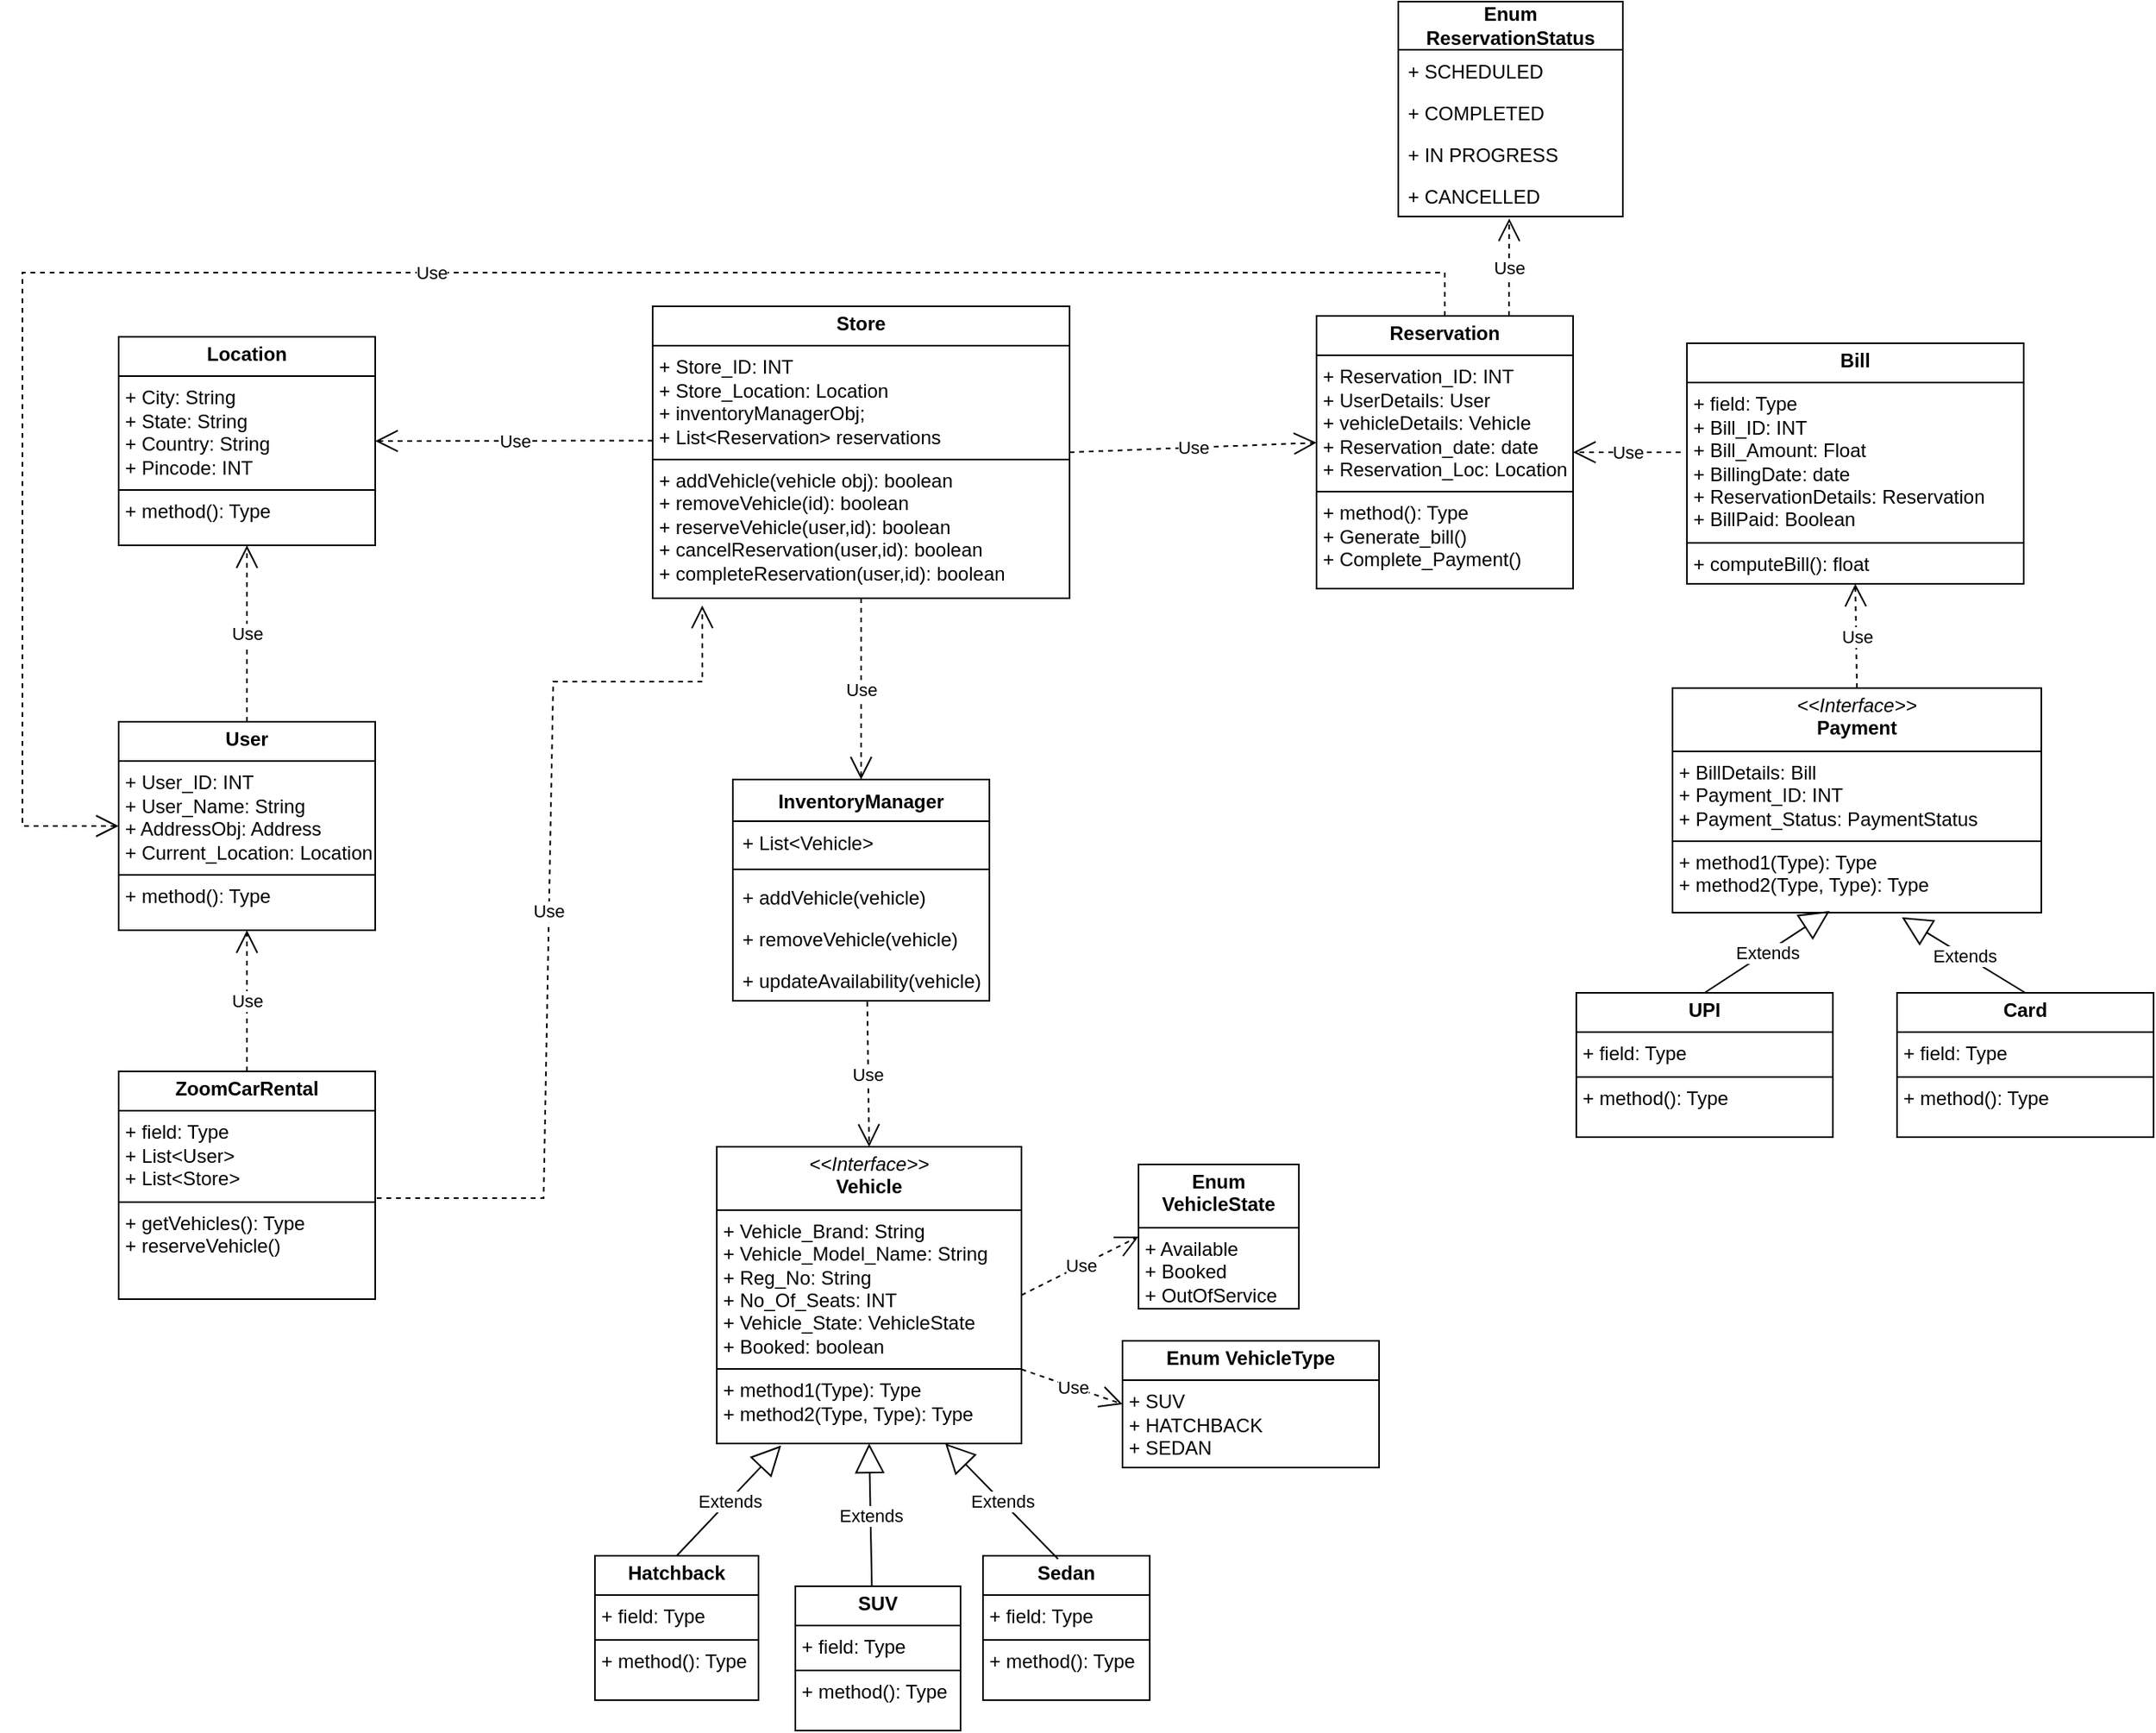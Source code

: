 <mxfile version="27.0.9">
  <diagram name="Page-1" id="F18w7TmQ5t2BsCX9PAk7">
    <mxGraphModel dx="1681" dy="1060" grid="0" gridSize="10" guides="1" tooltips="1" connect="1" arrows="1" fold="1" page="0" pageScale="1" pageWidth="850" pageHeight="1100" background="none" math="0" shadow="0">
      <root>
        <mxCell id="0" />
        <mxCell id="1" parent="0" />
        <mxCell id="BDTAJl1ezgsDriHyYMR8-1" value="&lt;p style=&quot;margin:0px;margin-top:4px;text-align:center;&quot;&gt;&lt;b&gt;User&lt;/b&gt;&lt;/p&gt;&lt;hr size=&quot;1&quot; style=&quot;border-style:solid;&quot;&gt;&lt;p style=&quot;margin:0px;margin-left:4px;&quot;&gt;&lt;span style=&quot;background-color: transparent; color: light-dark(rgb(0, 0, 0), rgb(255, 255, 255));&quot;&gt;+ User_ID: INT&lt;/span&gt;&lt;/p&gt;&lt;p style=&quot;margin:0px;margin-left:4px;&quot;&gt;+ User_Name: String&lt;/p&gt;&lt;p style=&quot;margin:0px;margin-left:4px;&quot;&gt;+ AddressObj: Address&lt;/p&gt;&lt;p style=&quot;margin:0px;margin-left:4px;&quot;&gt;+ Current_Location: Location&lt;/p&gt;&lt;hr size=&quot;1&quot; style=&quot;border-style:solid;&quot;&gt;&lt;p style=&quot;margin:0px;margin-left:4px;&quot;&gt;+ method(): Type&lt;/p&gt;" style="verticalAlign=top;align=left;overflow=fill;html=1;whiteSpace=wrap;" parent="1" vertex="1">
          <mxGeometry x="-80" y="200" width="160" height="130" as="geometry" />
        </mxCell>
        <mxCell id="BDTAJl1ezgsDriHyYMR8-3" value="&lt;p style=&quot;margin:0px;margin-top:4px;text-align:center;&quot;&gt;&lt;b&gt;Location&lt;/b&gt;&lt;/p&gt;&lt;hr size=&quot;1&quot; style=&quot;border-style:solid;&quot;&gt;&lt;p style=&quot;margin:0px;margin-left:4px;&quot;&gt;&lt;span style=&quot;background-color: transparent; color: light-dark(rgb(0, 0, 0), rgb(255, 255, 255));&quot;&gt;+ City: String&lt;/span&gt;&lt;/p&gt;&lt;p style=&quot;margin:0px;margin-left:4px;&quot;&gt;+ State: String&lt;/p&gt;&lt;p style=&quot;margin:0px;margin-left:4px;&quot;&gt;+ Country: String&lt;/p&gt;&lt;p style=&quot;margin:0px;margin-left:4px;&quot;&gt;+ Pincode: INT&lt;/p&gt;&lt;hr size=&quot;1&quot; style=&quot;border-style:solid;&quot;&gt;&lt;p style=&quot;margin:0px;margin-left:4px;&quot;&gt;+ method(): Type&lt;/p&gt;" style="verticalAlign=top;align=left;overflow=fill;html=1;whiteSpace=wrap;" parent="1" vertex="1">
          <mxGeometry x="-80" y="-40" width="160" height="130" as="geometry" />
        </mxCell>
        <mxCell id="BDTAJl1ezgsDriHyYMR8-4" value="Use" style="endArrow=open;endSize=12;dashed=1;html=1;rounded=0;exitX=0.5;exitY=0;exitDx=0;exitDy=0;entryX=0.5;entryY=1;entryDx=0;entryDy=0;" parent="1" source="BDTAJl1ezgsDriHyYMR8-1" target="BDTAJl1ezgsDriHyYMR8-3" edge="1">
          <mxGeometry width="160" relative="1" as="geometry">
            <mxPoint x="140" y="180" as="sourcePoint" />
            <mxPoint x="300" y="180" as="targetPoint" />
          </mxGeometry>
        </mxCell>
        <mxCell id="BDTAJl1ezgsDriHyYMR8-16" value="&lt;p style=&quot;margin:0px;margin-top:4px;text-align:center;&quot;&gt;&lt;b&gt;Store&lt;/b&gt;&lt;/p&gt;&lt;hr size=&quot;1&quot; style=&quot;border-style:solid;&quot;&gt;&lt;p style=&quot;margin:0px;margin-left:4px;&quot;&gt;&lt;span style=&quot;background-color: transparent; color: light-dark(rgb(0, 0, 0), rgb(255, 255, 255));&quot;&gt;+ Store_ID: INT&lt;/span&gt;&lt;/p&gt;&lt;p style=&quot;margin:0px;margin-left:4px;&quot;&gt;+ Store_Location: Location&lt;/p&gt;&lt;p style=&quot;margin:0px;margin-left:4px;&quot;&gt;+ inventoryManagerObj;&lt;/p&gt;&lt;p style=&quot;margin:0px;margin-left:4px;&quot;&gt;+ List&amp;lt;Reservation&amp;gt; reservations&lt;/p&gt;&lt;hr size=&quot;1&quot; style=&quot;border-style:solid;&quot;&gt;&lt;p style=&quot;margin:0px;margin-left:4px;&quot;&gt;&lt;span style=&quot;background-color: transparent; color: light-dark(rgb(0, 0, 0), rgb(255, 255, 255));&quot;&gt;+ addVehicle(vehicle obj): boolean&lt;/span&gt;&lt;/p&gt;&lt;p style=&quot;margin:0px;margin-left:4px;&quot;&gt;+ removeVehicle(id): boolean&lt;/p&gt;&lt;p style=&quot;margin:0px;margin-left:4px;&quot;&gt;+ reserveVehicle(user,id): boolean&lt;/p&gt;&lt;p style=&quot;margin:0px;margin-left:4px;&quot;&gt;+ cancelReservation(user,id): boolean&lt;/p&gt;&lt;p style=&quot;margin:0px;margin-left:4px;&quot;&gt;+ completeReservation(user,id): boolean&lt;/p&gt;" style="verticalAlign=top;align=left;overflow=fill;html=1;whiteSpace=wrap;" parent="1" vertex="1">
          <mxGeometry x="253" y="-59" width="260" height="182" as="geometry" />
        </mxCell>
        <mxCell id="BDTAJl1ezgsDriHyYMR8-17" value="Use" style="endArrow=open;endSize=12;dashed=1;html=1;rounded=0;entryX=1;entryY=0.5;entryDx=0;entryDy=0;exitX=0;exitY=0.46;exitDx=0;exitDy=0;exitPerimeter=0;" parent="1" source="BDTAJl1ezgsDriHyYMR8-16" target="BDTAJl1ezgsDriHyYMR8-3" edge="1">
          <mxGeometry width="160" relative="1" as="geometry">
            <mxPoint x="610" y="30" as="sourcePoint" />
            <mxPoint x="360.96" y="32.02" as="targetPoint" />
          </mxGeometry>
        </mxCell>
        <mxCell id="BDTAJl1ezgsDriHyYMR8-18" value="" style="group" parent="1" vertex="1" connectable="0">
          <mxGeometry x="123" y="465" width="560" height="330" as="geometry" />
        </mxCell>
        <mxCell id="BDTAJl1ezgsDriHyYMR8-8" value="&lt;p style=&quot;margin:0px;margin-top:4px;text-align:center;&quot;&gt;&lt;i&gt;&amp;lt;&amp;lt;Interface&amp;gt;&amp;gt;&lt;/i&gt;&lt;br&gt;&lt;b&gt;Vehicle&lt;/b&gt;&lt;/p&gt;&lt;hr size=&quot;1&quot; style=&quot;border-style:solid;&quot;&gt;&lt;p style=&quot;margin:0px;margin-left:4px;&quot;&gt;&lt;span style=&quot;background-color: transparent; color: light-dark(rgb(0, 0, 0), rgb(255, 255, 255));&quot;&gt;+ Vehicle_Brand: String&lt;/span&gt;&lt;/p&gt;&lt;p style=&quot;margin:0px;margin-left:4px;&quot;&gt;&lt;span style=&quot;background-color: transparent; color: light-dark(rgb(0, 0, 0), rgb(255, 255, 255));&quot;&gt;+ Vehicle_Model_Name: String&lt;/span&gt;&lt;/p&gt;&lt;p style=&quot;margin:0px;margin-left:4px;&quot;&gt;+ Reg_No: String&lt;/p&gt;&lt;p style=&quot;margin:0px;margin-left:4px;&quot;&gt;+ No_Of_Seats: INT&lt;/p&gt;&lt;p style=&quot;margin:0px;margin-left:4px;&quot;&gt;+ Vehicle_State: VehicleState&lt;/p&gt;&lt;p style=&quot;margin:0px;margin-left:4px;&quot;&gt;+ Booked: boolean&lt;/p&gt;&lt;hr size=&quot;1&quot; style=&quot;border-style:solid;&quot;&gt;&lt;p style=&quot;margin:0px;margin-left:4px;&quot;&gt;+ method1(Type): Type&lt;br&gt;+ method2(Type, Type): Type&lt;/p&gt;" style="verticalAlign=top;align=left;overflow=fill;html=1;whiteSpace=wrap;" parent="BDTAJl1ezgsDriHyYMR8-18" vertex="1">
          <mxGeometry x="170" width="190" height="185" as="geometry" />
        </mxCell>
        <mxCell id="BDTAJl1ezgsDriHyYMR8-9" value="&lt;p style=&quot;margin:0px;margin-top:4px;text-align:center;&quot;&gt;&lt;b&gt;Hatchback&lt;/b&gt;&lt;/p&gt;&lt;hr size=&quot;1&quot; style=&quot;border-style:solid;&quot;&gt;&lt;p style=&quot;margin:0px;margin-left:4px;&quot;&gt;+ field: Type&lt;/p&gt;&lt;hr size=&quot;1&quot; style=&quot;border-style:solid;&quot;&gt;&lt;p style=&quot;margin:0px;margin-left:4px;&quot;&gt;+ method(): Type&lt;/p&gt;" style="verticalAlign=top;align=left;overflow=fill;html=1;whiteSpace=wrap;" parent="BDTAJl1ezgsDriHyYMR8-18" vertex="1">
          <mxGeometry x="94" y="255" width="102" height="90" as="geometry" />
        </mxCell>
        <mxCell id="BDTAJl1ezgsDriHyYMR8-10" value="&lt;p style=&quot;margin:0px;margin-top:4px;text-align:center;&quot;&gt;&lt;b&gt;SUV&lt;/b&gt;&lt;/p&gt;&lt;hr size=&quot;1&quot; style=&quot;border-style:solid;&quot;&gt;&lt;p style=&quot;margin:0px;margin-left:4px;&quot;&gt;+ field: Type&lt;/p&gt;&lt;hr size=&quot;1&quot; style=&quot;border-style:solid;&quot;&gt;&lt;p style=&quot;margin:0px;margin-left:4px;&quot;&gt;+ method(): Type&lt;/p&gt;" style="verticalAlign=top;align=left;overflow=fill;html=1;whiteSpace=wrap;" parent="BDTAJl1ezgsDriHyYMR8-18" vertex="1">
          <mxGeometry x="219" y="274" width="103" height="90" as="geometry" />
        </mxCell>
        <mxCell id="BDTAJl1ezgsDriHyYMR8-11" value="&lt;p style=&quot;margin:0px;margin-top:4px;text-align:center;&quot;&gt;&lt;b&gt;Sedan&lt;/b&gt;&lt;/p&gt;&lt;hr size=&quot;1&quot; style=&quot;border-style:solid;&quot;&gt;&lt;p style=&quot;margin:0px;margin-left:4px;&quot;&gt;+ field: Type&lt;/p&gt;&lt;hr size=&quot;1&quot; style=&quot;border-style:solid;&quot;&gt;&lt;p style=&quot;margin:0px;margin-left:4px;&quot;&gt;+ method(): Type&lt;/p&gt;" style="verticalAlign=top;align=left;overflow=fill;html=1;whiteSpace=wrap;" parent="BDTAJl1ezgsDriHyYMR8-18" vertex="1">
          <mxGeometry x="336" y="255" width="104" height="90" as="geometry" />
        </mxCell>
        <mxCell id="BDTAJl1ezgsDriHyYMR8-12" value="Extends" style="endArrow=block;endSize=16;endFill=0;html=1;rounded=0;entryX=0.75;entryY=1;entryDx=0;entryDy=0;exitX=0.45;exitY=0.022;exitDx=0;exitDy=0;exitPerimeter=0;" parent="BDTAJl1ezgsDriHyYMR8-18" source="BDTAJl1ezgsDriHyYMR8-11" target="BDTAJl1ezgsDriHyYMR8-8" edge="1">
          <mxGeometry width="160" relative="1" as="geometry">
            <mxPoint x="440" y="140" as="sourcePoint" />
            <mxPoint x="600" y="140" as="targetPoint" />
          </mxGeometry>
        </mxCell>
        <mxCell id="BDTAJl1ezgsDriHyYMR8-14" value="Extends" style="endArrow=block;endSize=16;endFill=0;html=1;rounded=0;entryX=0.211;entryY=1.007;entryDx=0;entryDy=0;entryPerimeter=0;exitX=0.5;exitY=0;exitDx=0;exitDy=0;" parent="BDTAJl1ezgsDriHyYMR8-18" source="BDTAJl1ezgsDriHyYMR8-9" target="BDTAJl1ezgsDriHyYMR8-8" edge="1">
          <mxGeometry width="160" relative="1" as="geometry">
            <mxPoint x="-10" y="160" as="sourcePoint" />
            <mxPoint x="150" y="160" as="targetPoint" />
          </mxGeometry>
        </mxCell>
        <mxCell id="BDTAJl1ezgsDriHyYMR8-15" value="Extends" style="endArrow=block;endSize=16;endFill=0;html=1;rounded=0;entryX=0.5;entryY=1;entryDx=0;entryDy=0;exitX=0.463;exitY=0;exitDx=0;exitDy=0;exitPerimeter=0;" parent="BDTAJl1ezgsDriHyYMR8-18" source="BDTAJl1ezgsDriHyYMR8-10" target="BDTAJl1ezgsDriHyYMR8-8" edge="1">
          <mxGeometry width="160" relative="1" as="geometry">
            <mxPoint x="220" y="190" as="sourcePoint" />
            <mxPoint x="380" y="190" as="targetPoint" />
          </mxGeometry>
        </mxCell>
        <mxCell id="BDTAJl1ezgsDriHyYMR8-25" value="&lt;p style=&quot;margin:0px;margin-top:4px;text-align:center;&quot;&gt;&lt;b&gt;Enum VehicleState&lt;/b&gt;&lt;/p&gt;&lt;hr size=&quot;1&quot; style=&quot;border-style:solid;&quot;&gt;&lt;p style=&quot;margin:0px;margin-left:4px;&quot;&gt;&lt;span style=&quot;background-color: transparent; color: light-dark(rgb(0, 0, 0), rgb(255, 255, 255));&quot;&gt;+ Available&lt;/span&gt;&lt;/p&gt;&lt;p style=&quot;margin:0px;margin-left:4px;&quot;&gt;&lt;span style=&quot;background-color: transparent; color: light-dark(rgb(0, 0, 0), rgb(255, 255, 255));&quot;&gt;+ Booked&lt;/span&gt;&lt;/p&gt;&lt;p style=&quot;margin:0px;margin-left:4px;&quot;&gt;+ OutOfService&lt;/p&gt;" style="verticalAlign=top;align=left;overflow=fill;html=1;whiteSpace=wrap;" parent="BDTAJl1ezgsDriHyYMR8-18" vertex="1">
          <mxGeometry x="433" y="11" width="100" height="90" as="geometry" />
        </mxCell>
        <mxCell id="BDTAJl1ezgsDriHyYMR8-26" value="Use" style="endArrow=open;endSize=12;dashed=1;html=1;rounded=0;exitX=1;exitY=0.5;exitDx=0;exitDy=0;entryX=0;entryY=0.5;entryDx=0;entryDy=0;" parent="BDTAJl1ezgsDriHyYMR8-18" source="BDTAJl1ezgsDriHyYMR8-8" target="BDTAJl1ezgsDriHyYMR8-25" edge="1">
          <mxGeometry width="160" relative="1" as="geometry">
            <mxPoint x="620" y="160" as="sourcePoint" />
            <mxPoint x="780" y="160" as="targetPoint" />
          </mxGeometry>
        </mxCell>
        <mxCell id="ApNtVlWUzQgGqvRUK_u9-1" value="&lt;p style=&quot;margin:0px;margin-top:4px;text-align:center;&quot;&gt;&lt;b&gt;Enum VehicleType&lt;/b&gt;&lt;/p&gt;&lt;hr size=&quot;1&quot; style=&quot;border-style:solid;&quot;&gt;&lt;p style=&quot;margin:0px;margin-left:4px;&quot;&gt;&lt;span style=&quot;background-color: transparent; color: light-dark(rgb(0, 0, 0), rgb(255, 255, 255));&quot;&gt;+ SUV&lt;/span&gt;&lt;/p&gt;&lt;p style=&quot;margin:0px;margin-left:4px;&quot;&gt;+ HATCHBACK&lt;/p&gt;&lt;p style=&quot;margin:0px;margin-left:4px;&quot;&gt;+ SEDAN&lt;/p&gt;" style="verticalAlign=top;align=left;overflow=fill;html=1;whiteSpace=wrap;" parent="BDTAJl1ezgsDriHyYMR8-18" vertex="1">
          <mxGeometry x="423" y="121" width="160" height="79" as="geometry" />
        </mxCell>
        <mxCell id="ApNtVlWUzQgGqvRUK_u9-2" value="Use" style="endArrow=open;endSize=12;dashed=1;html=1;rounded=0;exitX=1;exitY=0.75;exitDx=0;exitDy=0;entryX=0;entryY=0.5;entryDx=0;entryDy=0;" parent="BDTAJl1ezgsDriHyYMR8-18" source="BDTAJl1ezgsDriHyYMR8-8" target="ApNtVlWUzQgGqvRUK_u9-1" edge="1">
          <mxGeometry width="160" relative="1" as="geometry">
            <mxPoint x="-217" y="257" as="sourcePoint" />
            <mxPoint x="-57" y="257" as="targetPoint" />
          </mxGeometry>
        </mxCell>
        <mxCell id="BDTAJl1ezgsDriHyYMR8-19" value="Use" style="endArrow=open;endSize=12;dashed=1;html=1;rounded=0;exitX=0.524;exitY=1.023;exitDx=0;exitDy=0;exitPerimeter=0;entryX=0.5;entryY=0;entryDx=0;entryDy=0;" parent="1" source="7wJhRHUhKV6iOcdKVlep-6" target="BDTAJl1ezgsDriHyYMR8-8" edge="1">
          <mxGeometry width="160" relative="1" as="geometry">
            <mxPoint x="490" y="180" as="sourcePoint" />
            <mxPoint x="765" y="198" as="targetPoint" />
          </mxGeometry>
        </mxCell>
        <mxCell id="BDTAJl1ezgsDriHyYMR8-20" value="&lt;p style=&quot;margin:0px;margin-top:4px;text-align:center;&quot;&gt;&lt;b&gt;Reservation&lt;/b&gt;&lt;/p&gt;&lt;hr size=&quot;1&quot; style=&quot;border-style:solid;&quot;&gt;&lt;p style=&quot;margin:0px;margin-left:4px;&quot;&gt;&lt;span style=&quot;background-color: transparent; color: light-dark(rgb(0, 0, 0), rgb(255, 255, 255));&quot;&gt;+ Reservation_ID: INT&lt;/span&gt;&lt;/p&gt;&lt;p style=&quot;margin:0px;margin-left:4px;&quot;&gt;&lt;span style=&quot;background-color: transparent; color: light-dark(rgb(0, 0, 0), rgb(255, 255, 255));&quot;&gt;+ UserDetails: User&lt;/span&gt;&lt;/p&gt;&lt;p style=&quot;margin:0px;margin-left:4px;&quot;&gt;&lt;span style=&quot;background-color: transparent; color: light-dark(rgb(0, 0, 0), rgb(255, 255, 255));&quot;&gt;+ vehicleDetails: Vehicle&lt;/span&gt;&lt;/p&gt;&lt;p style=&quot;margin:0px;margin-left:4px;&quot;&gt;+ Reservation_date: date&lt;/p&gt;&lt;p style=&quot;margin:0px;margin-left:4px;&quot;&gt;+ Reservation_Loc: Location&lt;/p&gt;&lt;hr size=&quot;1&quot; style=&quot;border-style:solid;&quot;&gt;&lt;p style=&quot;margin:0px;margin-left:4px;&quot;&gt;+ method(): Type&lt;/p&gt;&lt;p style=&quot;margin:0px;margin-left:4px;&quot;&gt;+ Generate_bill()&lt;/p&gt;&lt;p style=&quot;margin:0px;margin-left:4px;&quot;&gt;+ Complete_Payment()&lt;/p&gt;" style="verticalAlign=top;align=left;overflow=fill;html=1;whiteSpace=wrap;" parent="1" vertex="1">
          <mxGeometry x="667" y="-53" width="160" height="170" as="geometry" />
        </mxCell>
        <mxCell id="BDTAJl1ezgsDriHyYMR8-27" value="&lt;p style=&quot;margin:0px;margin-top:4px;text-align:center;&quot;&gt;&lt;b&gt;Bill&lt;/b&gt;&lt;/p&gt;&lt;hr size=&quot;1&quot; style=&quot;border-style:solid;&quot;&gt;&lt;p style=&quot;margin:0px;margin-left:4px;&quot;&gt;+ field: Type&lt;/p&gt;&lt;p style=&quot;margin:0px;margin-left:4px;&quot;&gt;+ Bill_ID: INT&lt;/p&gt;&lt;p style=&quot;margin:0px;margin-left:4px;&quot;&gt;+ Bill_Amount: Float&lt;/p&gt;&lt;p style=&quot;margin:0px;margin-left:4px;&quot;&gt;+ BillingDate: date&lt;/p&gt;&lt;p style=&quot;margin:0px;margin-left:4px;&quot;&gt;+ ReservationDetails: Reservation&lt;/p&gt;&lt;p style=&quot;margin:0px;margin-left:4px;&quot;&gt;+ BillPaid: Boolean&lt;/p&gt;&lt;hr size=&quot;1&quot; style=&quot;border-style:solid;&quot;&gt;&lt;p style=&quot;margin:0px;margin-left:4px;&quot;&gt;+ computeBill(): float&lt;/p&gt;" style="verticalAlign=top;align=left;overflow=fill;html=1;whiteSpace=wrap;" parent="1" vertex="1">
          <mxGeometry x="898" y="-36" width="210" height="150" as="geometry" />
        </mxCell>
        <mxCell id="BDTAJl1ezgsDriHyYMR8-28" value="Use" style="endArrow=open;endSize=12;dashed=1;html=1;rounded=0;entryX=0;entryY=0.5;entryDx=0;entryDy=0;exitX=0.5;exitY=0;exitDx=0;exitDy=0;" parent="1" source="BDTAJl1ezgsDriHyYMR8-20" target="BDTAJl1ezgsDriHyYMR8-1" edge="1">
          <mxGeometry width="160" relative="1" as="geometry">
            <mxPoint x="50" y="380" as="sourcePoint" />
            <mxPoint x="-110" y="380" as="targetPoint" />
            <Array as="points">
              <mxPoint x="747" y="-80" />
              <mxPoint x="-140" y="-80" />
              <mxPoint x="-140" y="265" />
            </Array>
          </mxGeometry>
        </mxCell>
        <mxCell id="BDTAJl1ezgsDriHyYMR8-29" value="Use" style="endArrow=open;endSize=12;dashed=1;html=1;rounded=0;entryX=1;entryY=0.5;entryDx=0;entryDy=0;exitX=-0.019;exitY=0.453;exitDx=0;exitDy=0;exitPerimeter=0;" parent="1" source="BDTAJl1ezgsDriHyYMR8-27" target="BDTAJl1ezgsDriHyYMR8-20" edge="1">
          <mxGeometry width="160" relative="1" as="geometry">
            <mxPoint x="1250" y="200" as="sourcePoint" />
            <mxPoint x="1410" y="200" as="targetPoint" />
          </mxGeometry>
        </mxCell>
        <mxCell id="BDTAJl1ezgsDriHyYMR8-30" value="Use" style="endArrow=open;endSize=12;dashed=1;html=1;rounded=0;entryX=0;entryY=0.465;entryDx=0;entryDy=0;exitX=1;exitY=0.5;exitDx=0;exitDy=0;entryPerimeter=0;" parent="1" source="BDTAJl1ezgsDriHyYMR8-16" target="BDTAJl1ezgsDriHyYMR8-20" edge="1">
          <mxGeometry width="160" relative="1" as="geometry">
            <mxPoint x="1250" y="210" as="sourcePoint" />
            <mxPoint x="1090" y="210" as="targetPoint" />
          </mxGeometry>
        </mxCell>
        <mxCell id="BDTAJl1ezgsDriHyYMR8-36" value="" style="group" parent="1" vertex="1" connectable="0">
          <mxGeometry x="829" y="179" width="360" height="280" as="geometry" />
        </mxCell>
        <mxCell id="BDTAJl1ezgsDriHyYMR8-31" value="&lt;p style=&quot;margin:0px;margin-top:4px;text-align:center;&quot;&gt;&lt;i&gt;&amp;lt;&amp;lt;Interface&amp;gt;&amp;gt;&lt;/i&gt;&lt;br&gt;&lt;b&gt;Payment&lt;/b&gt;&lt;/p&gt;&lt;hr size=&quot;1&quot; style=&quot;border-style:solid;&quot;&gt;&lt;p style=&quot;margin:0px;margin-left:4px;&quot;&gt;&lt;span style=&quot;background-color: transparent; color: light-dark(rgb(0, 0, 0), rgb(255, 255, 255));&quot;&gt;+ BillDetails: Bill&lt;/span&gt;&lt;/p&gt;&lt;p style=&quot;margin:0px;margin-left:4px;&quot;&gt;+ Payment_ID: INT&lt;/p&gt;&lt;p style=&quot;margin:0px;margin-left:4px;&quot;&gt;+ Payment_Status: PaymentStatus&lt;/p&gt;&lt;hr size=&quot;1&quot; style=&quot;border-style:solid;&quot;&gt;&lt;p style=&quot;margin:0px;margin-left:4px;&quot;&gt;+ method1(Type): Type&lt;br&gt;+ method2(Type, Type): Type&lt;/p&gt;" style="verticalAlign=top;align=left;overflow=fill;html=1;whiteSpace=wrap;" parent="BDTAJl1ezgsDriHyYMR8-36" vertex="1">
          <mxGeometry x="60" width="230" height="140" as="geometry" />
        </mxCell>
        <mxCell id="BDTAJl1ezgsDriHyYMR8-32" value="&lt;p style=&quot;margin:0px;margin-top:4px;text-align:center;&quot;&gt;&lt;b&gt;UPI&lt;/b&gt;&lt;/p&gt;&lt;hr size=&quot;1&quot; style=&quot;border-style:solid;&quot;&gt;&lt;p style=&quot;margin:0px;margin-left:4px;&quot;&gt;+ field: Type&lt;/p&gt;&lt;hr size=&quot;1&quot; style=&quot;border-style:solid;&quot;&gt;&lt;p style=&quot;margin:0px;margin-left:4px;&quot;&gt;+ method(): Type&lt;/p&gt;" style="verticalAlign=top;align=left;overflow=fill;html=1;whiteSpace=wrap;" parent="BDTAJl1ezgsDriHyYMR8-36" vertex="1">
          <mxGeometry y="190" width="160" height="90" as="geometry" />
        </mxCell>
        <mxCell id="BDTAJl1ezgsDriHyYMR8-33" value="&lt;p style=&quot;margin:0px;margin-top:4px;text-align:center;&quot;&gt;&lt;b&gt;Card&lt;/b&gt;&lt;/p&gt;&lt;hr size=&quot;1&quot; style=&quot;border-style:solid;&quot;&gt;&lt;p style=&quot;margin:0px;margin-left:4px;&quot;&gt;+ field: Type&lt;/p&gt;&lt;hr size=&quot;1&quot; style=&quot;border-style:solid;&quot;&gt;&lt;p style=&quot;margin:0px;margin-left:4px;&quot;&gt;+ method(): Type&lt;/p&gt;" style="verticalAlign=top;align=left;overflow=fill;html=1;whiteSpace=wrap;" parent="BDTAJl1ezgsDriHyYMR8-36" vertex="1">
          <mxGeometry x="200" y="190" width="160" height="90" as="geometry" />
        </mxCell>
        <mxCell id="BDTAJl1ezgsDriHyYMR8-34" value="Extends" style="endArrow=block;endSize=16;endFill=0;html=1;rounded=0;entryX=0.426;entryY=0.993;entryDx=0;entryDy=0;entryPerimeter=0;exitX=0.5;exitY=0;exitDx=0;exitDy=0;" parent="BDTAJl1ezgsDriHyYMR8-36" source="BDTAJl1ezgsDriHyYMR8-32" target="BDTAJl1ezgsDriHyYMR8-31" edge="1">
          <mxGeometry width="160" relative="1" as="geometry">
            <mxPoint x="70" y="330" as="sourcePoint" />
            <mxPoint x="230" y="330" as="targetPoint" />
          </mxGeometry>
        </mxCell>
        <mxCell id="BDTAJl1ezgsDriHyYMR8-35" value="Extends" style="endArrow=block;endSize=16;endFill=0;html=1;rounded=0;entryX=0.622;entryY=1.021;entryDx=0;entryDy=0;entryPerimeter=0;exitX=0.5;exitY=0;exitDx=0;exitDy=0;" parent="BDTAJl1ezgsDriHyYMR8-36" source="BDTAJl1ezgsDriHyYMR8-33" target="BDTAJl1ezgsDriHyYMR8-31" edge="1">
          <mxGeometry width="160" relative="1" as="geometry">
            <mxPoint x="250" y="320" as="sourcePoint" />
            <mxPoint x="410" y="320" as="targetPoint" />
          </mxGeometry>
        </mxCell>
        <mxCell id="BDTAJl1ezgsDriHyYMR8-37" value="Use" style="endArrow=open;endSize=12;dashed=1;html=1;rounded=0;exitX=0.5;exitY=0;exitDx=0;exitDy=0;entryX=0.5;entryY=1;entryDx=0;entryDy=0;" parent="1" source="BDTAJl1ezgsDriHyYMR8-31" target="BDTAJl1ezgsDriHyYMR8-27" edge="1">
          <mxGeometry width="160" relative="1" as="geometry">
            <mxPoint x="1410" y="240" as="sourcePoint" />
            <mxPoint x="1570" y="240" as="targetPoint" />
          </mxGeometry>
        </mxCell>
        <mxCell id="ApNtVlWUzQgGqvRUK_u9-3" value="&lt;p style=&quot;margin:0px;margin-top:4px;text-align:center;&quot;&gt;&lt;b&gt;ZoomCarRental&lt;/b&gt;&lt;/p&gt;&lt;hr size=&quot;1&quot; style=&quot;border-style:solid;&quot;&gt;&lt;p style=&quot;margin:0px;margin-left:4px;&quot;&gt;+ field: Type&lt;/p&gt;&lt;p style=&quot;margin:0px;margin-left:4px;&quot;&gt;&lt;span style=&quot;background-color: transparent; color: light-dark(rgb(0, 0, 0), rgb(255, 255, 255));&quot;&gt;+ List&amp;lt;User&amp;gt;&lt;/span&gt;&lt;/p&gt;&lt;p style=&quot;margin:0px;margin-left:4px;&quot;&gt;&lt;span style=&quot;background-color: transparent; color: light-dark(rgb(0, 0, 0), rgb(255, 255, 255));&quot;&gt;+ List&amp;lt;Store&amp;gt;&amp;nbsp;&lt;/span&gt;&lt;/p&gt;&lt;hr size=&quot;1&quot; style=&quot;border-style:solid;&quot;&gt;&lt;p style=&quot;margin:0px;margin-left:4px;&quot;&gt;+ getVehicles(): Type&lt;/p&gt;&lt;p style=&quot;margin:0px;margin-left:4px;&quot;&gt;+ reserveVehicle()&lt;/p&gt;" style="verticalAlign=top;align=left;overflow=fill;html=1;whiteSpace=wrap;" parent="1" vertex="1">
          <mxGeometry x="-80" y="418" width="160" height="142" as="geometry" />
        </mxCell>
        <mxCell id="ApNtVlWUzQgGqvRUK_u9-4" value="Use" style="endArrow=open;endSize=12;dashed=1;html=1;rounded=0;exitX=0.5;exitY=0;exitDx=0;exitDy=0;entryX=0.5;entryY=1;entryDx=0;entryDy=0;" parent="1" source="ApNtVlWUzQgGqvRUK_u9-3" target="BDTAJl1ezgsDriHyYMR8-1" edge="1">
          <mxGeometry width="160" relative="1" as="geometry">
            <mxPoint x="108" y="442" as="sourcePoint" />
            <mxPoint x="268" y="442" as="targetPoint" />
          </mxGeometry>
        </mxCell>
        <mxCell id="ApNtVlWUzQgGqvRUK_u9-6" value="Use" style="endArrow=open;endSize=12;dashed=1;html=1;rounded=0;exitX=1.006;exitY=0.556;exitDx=0;exitDy=0;exitPerimeter=0;entryX=0.119;entryY=1.025;entryDx=0;entryDy=0;entryPerimeter=0;" parent="1" source="ApNtVlWUzQgGqvRUK_u9-3" target="BDTAJl1ezgsDriHyYMR8-16" edge="1">
          <mxGeometry width="160" relative="1" as="geometry">
            <mxPoint x="164" y="468" as="sourcePoint" />
            <mxPoint x="324" y="468" as="targetPoint" />
            <Array as="points">
              <mxPoint x="185" y="497" />
              <mxPoint x="191" y="175" />
              <mxPoint x="284" y="175" />
            </Array>
          </mxGeometry>
        </mxCell>
        <mxCell id="7wJhRHUhKV6iOcdKVlep-1" value="InventoryManager" style="swimlane;fontStyle=1;align=center;verticalAlign=top;childLayout=stackLayout;horizontal=1;startSize=26;horizontalStack=0;resizeParent=1;resizeParentMax=0;resizeLast=0;collapsible=1;marginBottom=0;whiteSpace=wrap;html=1;" vertex="1" parent="1">
          <mxGeometry x="303" y="236" width="160" height="138" as="geometry" />
        </mxCell>
        <mxCell id="7wJhRHUhKV6iOcdKVlep-2" value="+ List&amp;lt;Vehicle&amp;gt;" style="text;strokeColor=none;fillColor=none;align=left;verticalAlign=top;spacingLeft=4;spacingRight=4;overflow=hidden;rotatable=0;points=[[0,0.5],[1,0.5]];portConstraint=eastwest;whiteSpace=wrap;html=1;" vertex="1" parent="7wJhRHUhKV6iOcdKVlep-1">
          <mxGeometry y="26" width="160" height="26" as="geometry" />
        </mxCell>
        <mxCell id="7wJhRHUhKV6iOcdKVlep-3" value="" style="line;strokeWidth=1;fillColor=none;align=left;verticalAlign=middle;spacingTop=-1;spacingLeft=3;spacingRight=3;rotatable=0;labelPosition=right;points=[];portConstraint=eastwest;strokeColor=inherit;" vertex="1" parent="7wJhRHUhKV6iOcdKVlep-1">
          <mxGeometry y="52" width="160" height="8" as="geometry" />
        </mxCell>
        <mxCell id="7wJhRHUhKV6iOcdKVlep-4" value="+ addVehicle(vehicle)" style="text;strokeColor=none;fillColor=none;align=left;verticalAlign=top;spacingLeft=4;spacingRight=4;overflow=hidden;rotatable=0;points=[[0,0.5],[1,0.5]];portConstraint=eastwest;whiteSpace=wrap;html=1;" vertex="1" parent="7wJhRHUhKV6iOcdKVlep-1">
          <mxGeometry y="60" width="160" height="26" as="geometry" />
        </mxCell>
        <mxCell id="7wJhRHUhKV6iOcdKVlep-5" value="+ removeVehicle(vehicle)" style="text;strokeColor=none;fillColor=none;align=left;verticalAlign=top;spacingLeft=4;spacingRight=4;overflow=hidden;rotatable=0;points=[[0,0.5],[1,0.5]];portConstraint=eastwest;whiteSpace=wrap;html=1;" vertex="1" parent="7wJhRHUhKV6iOcdKVlep-1">
          <mxGeometry y="86" width="160" height="26" as="geometry" />
        </mxCell>
        <mxCell id="7wJhRHUhKV6iOcdKVlep-6" value="+ updateAvailability(vehicle)" style="text;strokeColor=none;fillColor=none;align=left;verticalAlign=top;spacingLeft=4;spacingRight=4;overflow=hidden;rotatable=0;points=[[0,0.5],[1,0.5]];portConstraint=eastwest;whiteSpace=wrap;html=1;" vertex="1" parent="7wJhRHUhKV6iOcdKVlep-1">
          <mxGeometry y="112" width="160" height="26" as="geometry" />
        </mxCell>
        <mxCell id="7wJhRHUhKV6iOcdKVlep-7" value="Use" style="endArrow=open;endSize=12;dashed=1;html=1;rounded=0;exitX=0.5;exitY=1;exitDx=0;exitDy=0;entryX=0.5;entryY=0;entryDx=0;entryDy=0;" edge="1" parent="1" source="BDTAJl1ezgsDriHyYMR8-16" target="7wJhRHUhKV6iOcdKVlep-1">
          <mxGeometry width="160" relative="1" as="geometry">
            <mxPoint x="516" y="262" as="sourcePoint" />
            <mxPoint x="676" y="262" as="targetPoint" />
          </mxGeometry>
        </mxCell>
        <mxCell id="7wJhRHUhKV6iOcdKVlep-8" value="&lt;b&gt;Enum&lt;/b&gt;&lt;div&gt;&lt;b&gt;ReservationStatus&lt;/b&gt;&lt;/div&gt;" style="swimlane;fontStyle=0;childLayout=stackLayout;horizontal=1;startSize=30;fillColor=none;horizontalStack=0;resizeParent=1;resizeParentMax=0;resizeLast=0;collapsible=1;marginBottom=0;whiteSpace=wrap;html=1;" vertex="1" parent="1">
          <mxGeometry x="718" y="-249" width="140" height="134" as="geometry" />
        </mxCell>
        <mxCell id="7wJhRHUhKV6iOcdKVlep-9" value="+ SCHEDULED" style="text;strokeColor=none;fillColor=none;align=left;verticalAlign=top;spacingLeft=4;spacingRight=4;overflow=hidden;rotatable=0;points=[[0,0.5],[1,0.5]];portConstraint=eastwest;whiteSpace=wrap;html=1;" vertex="1" parent="7wJhRHUhKV6iOcdKVlep-8">
          <mxGeometry y="30" width="140" height="26" as="geometry" />
        </mxCell>
        <mxCell id="7wJhRHUhKV6iOcdKVlep-10" value="+ COMPLETED" style="text;strokeColor=none;fillColor=none;align=left;verticalAlign=top;spacingLeft=4;spacingRight=4;overflow=hidden;rotatable=0;points=[[0,0.5],[1,0.5]];portConstraint=eastwest;whiteSpace=wrap;html=1;" vertex="1" parent="7wJhRHUhKV6iOcdKVlep-8">
          <mxGeometry y="56" width="140" height="26" as="geometry" />
        </mxCell>
        <mxCell id="7wJhRHUhKV6iOcdKVlep-11" value="+ IN PROGRESS" style="text;strokeColor=none;fillColor=none;align=left;verticalAlign=top;spacingLeft=4;spacingRight=4;overflow=hidden;rotatable=0;points=[[0,0.5],[1,0.5]];portConstraint=eastwest;whiteSpace=wrap;html=1;" vertex="1" parent="7wJhRHUhKV6iOcdKVlep-8">
          <mxGeometry y="82" width="140" height="26" as="geometry" />
        </mxCell>
        <mxCell id="7wJhRHUhKV6iOcdKVlep-12" value="+ CANCELLED" style="text;strokeColor=none;fillColor=none;align=left;verticalAlign=top;spacingLeft=4;spacingRight=4;overflow=hidden;rotatable=0;points=[[0,0.5],[1,0.5]];portConstraint=eastwest;whiteSpace=wrap;html=1;" vertex="1" parent="7wJhRHUhKV6iOcdKVlep-8">
          <mxGeometry y="108" width="140" height="26" as="geometry" />
        </mxCell>
        <mxCell id="7wJhRHUhKV6iOcdKVlep-13" value="Use" style="endArrow=open;endSize=12;dashed=1;html=1;rounded=0;entryX=0.494;entryY=1.046;entryDx=0;entryDy=0;entryPerimeter=0;exitX=0.75;exitY=0;exitDx=0;exitDy=0;" edge="1" parent="1" source="BDTAJl1ezgsDriHyYMR8-20" target="7wJhRHUhKV6iOcdKVlep-12">
          <mxGeometry width="160" relative="1" as="geometry">
            <mxPoint x="627" y="179" as="sourcePoint" />
            <mxPoint x="787" y="179" as="targetPoint" />
          </mxGeometry>
        </mxCell>
      </root>
    </mxGraphModel>
  </diagram>
</mxfile>
